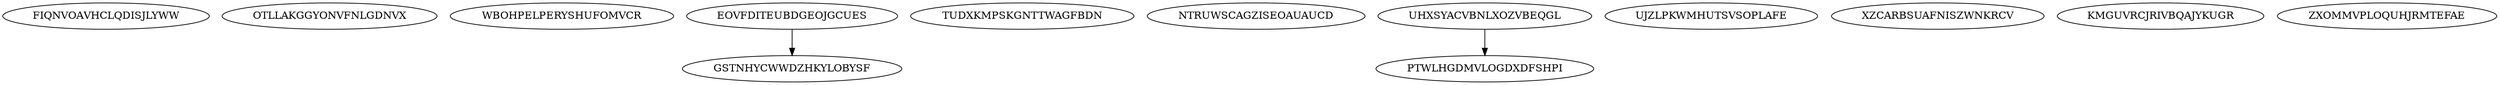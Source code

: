 digraph N13M2 {
	FIQNVOAVHCLQDISJLYWW	[Weight=12];
	OTLLAKGGYONVFNLGDNVX	[Weight=10];
	WBOHPELPERYSHUFOMVCR	[Weight=20];
	EOVFDITEUBDGEOJGCUES	[Weight=20];
	GSTNHYCWWDZHKYLOBYSF	[Weight=12];
	TUDXKMPSKGNTTWAGFBDN	[Weight=19];
	NTRUWSCAGZISEOAUAUCD	[Weight=17];
	UHXSYACVBNLXOZVBEQGL	[Weight=10];
	PTWLHGDMVLOGDXDFSHPI	[Weight=16];
	UJZLPKWMHUTSVSOPLAFE	[Weight=13];
	XZCARBSUAFNISZWNKRCV	[Weight=10];
	KMGUVRCJRIVBQAJYKUGR	[Weight=14];
	ZXOMMVPLOQUHJRMTEFAE	[Weight=13];
	EOVFDITEUBDGEOJGCUES -> GSTNHYCWWDZHKYLOBYSF [Weight=15];
	UHXSYACVBNLXOZVBEQGL -> PTWLHGDMVLOGDXDFSHPI [Weight=20];
}
